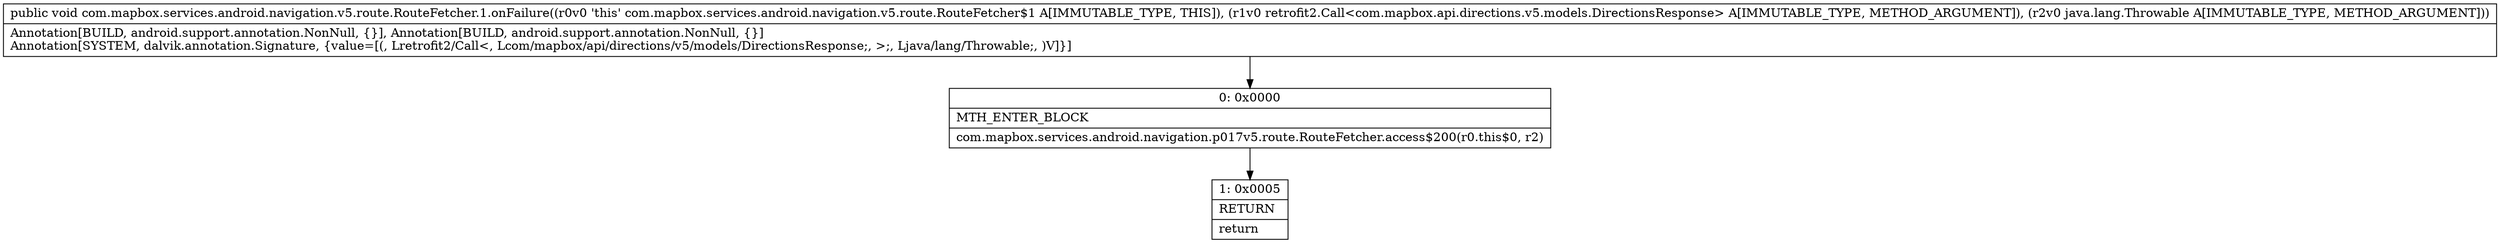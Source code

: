 digraph "CFG forcom.mapbox.services.android.navigation.v5.route.RouteFetcher.1.onFailure(Lretrofit2\/Call;Ljava\/lang\/Throwable;)V" {
Node_0 [shape=record,label="{0\:\ 0x0000|MTH_ENTER_BLOCK\l|com.mapbox.services.android.navigation.p017v5.route.RouteFetcher.access$200(r0.this$0, r2)\l}"];
Node_1 [shape=record,label="{1\:\ 0x0005|RETURN\l|return\l}"];
MethodNode[shape=record,label="{public void com.mapbox.services.android.navigation.v5.route.RouteFetcher.1.onFailure((r0v0 'this' com.mapbox.services.android.navigation.v5.route.RouteFetcher$1 A[IMMUTABLE_TYPE, THIS]), (r1v0 retrofit2.Call\<com.mapbox.api.directions.v5.models.DirectionsResponse\> A[IMMUTABLE_TYPE, METHOD_ARGUMENT]), (r2v0 java.lang.Throwable A[IMMUTABLE_TYPE, METHOD_ARGUMENT]))  | Annotation[BUILD, android.support.annotation.NonNull, \{\}], Annotation[BUILD, android.support.annotation.NonNull, \{\}]\lAnnotation[SYSTEM, dalvik.annotation.Signature, \{value=[(, Lretrofit2\/Call\<, Lcom\/mapbox\/api\/directions\/v5\/models\/DirectionsResponse;, \>;, Ljava\/lang\/Throwable;, )V]\}]\l}"];
MethodNode -> Node_0;
Node_0 -> Node_1;
}

